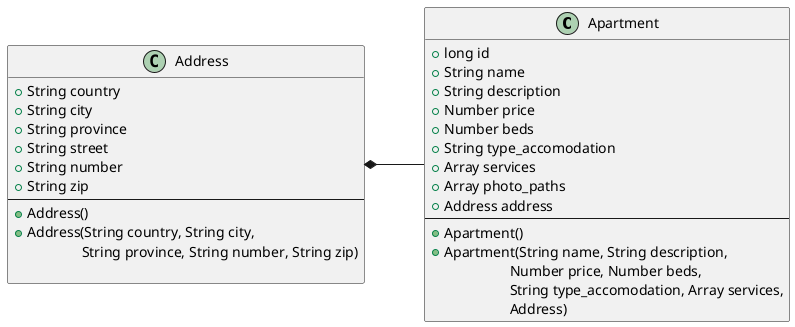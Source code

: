 @startuml classdiagram
left to right direction

class Apartment {
  +long id
  +String name
  +String description
  +Number price
  +Number beds
  +String type_accomodation
  +Array services
  +Array photo_paths
  +Address address
  --
  +Apartment()
  +Apartment(String name, String description,   
  \t          Number price, Number beds, 
  \t          String type_accomodation, Array services,
  \t          Address)
}

class Address {
    +String country
    +String city
    +String province
    +String street
    +String number
    +String zip
    --
    +Address()
    +Address(String country, String city,
\t       String province, String number, String zip)

}

Address *-- Apartment

@enduml